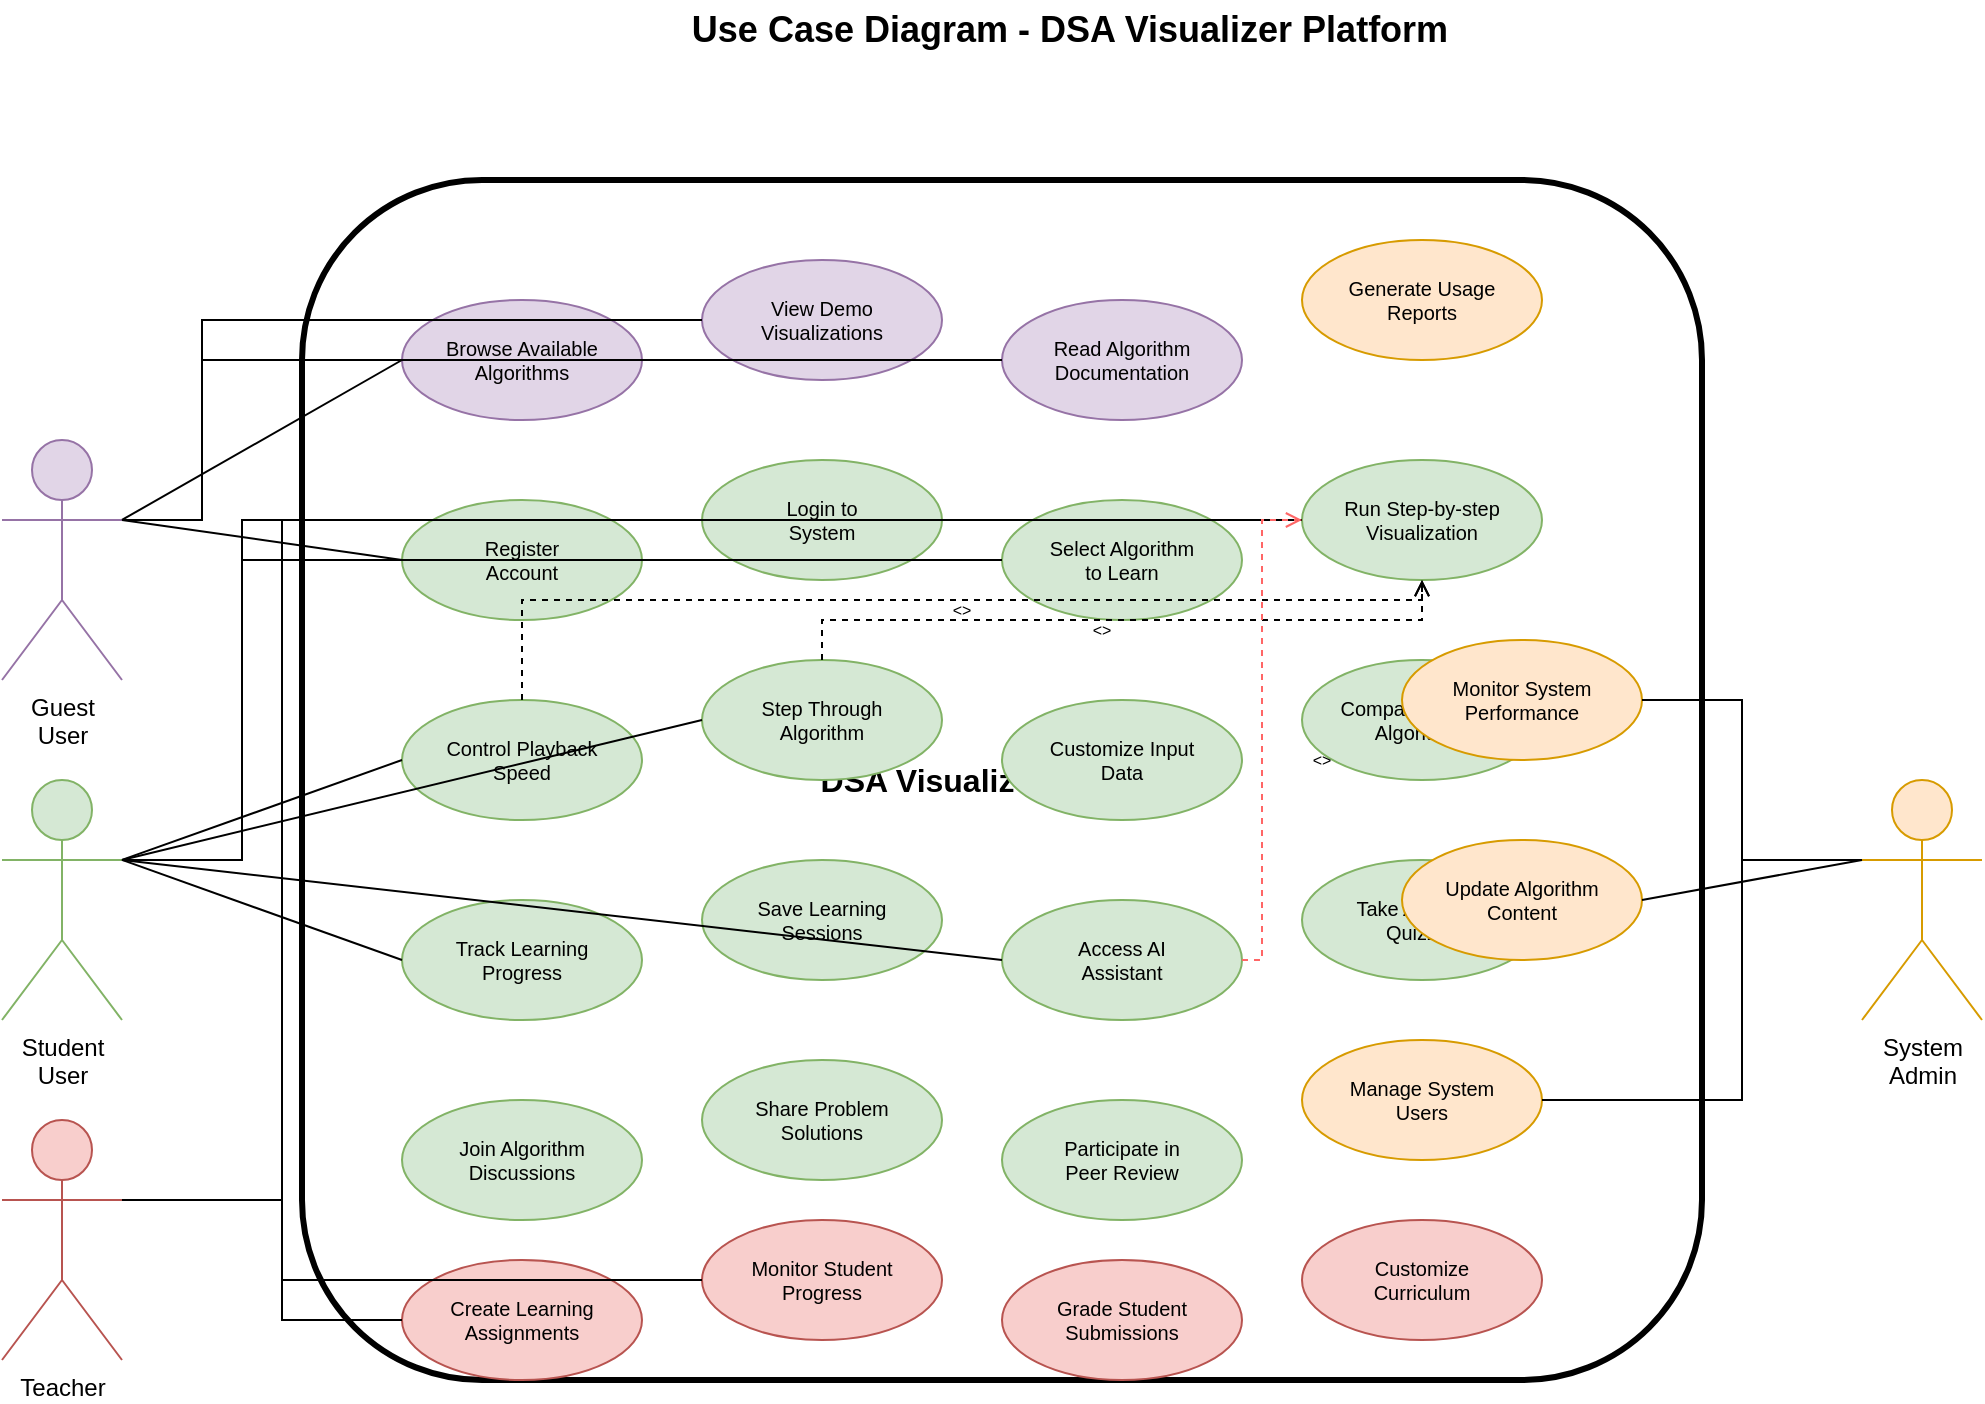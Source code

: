 <mxfile version="24.7.17">
  <diagram name="Use Case Diagram" id="usecase-diagram-clean">
    <mxGraphModel dx="1422" dy="754" grid="1" gridSize="10" guides="1" tooltips="1" connect="1" arrows="1" fold="1" page="1" pageScale="1" pageWidth="1169" pageHeight="827" math="0" shadow="0">
      <root>
        <mxCell id="0" />
        <mxCell id="1" parent="0" />
        
        <!-- Title -->
        <mxCell id="title" value="Use Case Diagram - DSA Visualizer Platform" style="text;html=1;align=center;verticalAlign=middle;whiteSpace=wrap;rounded=0;fontSize=18;fontStyle=1" vertex="1" parent="1">
          <mxGeometry x="284" y="30" width="600" height="30" as="geometry" />
        </mxCell>

        <!-- System Boundary -->
        <mxCell id="system-boundary" value="DSA Visualizer Platform" style="rounded=1;whiteSpace=wrap;html=1;fontSize=16;fontStyle=1;fillColor=none;strokeColor=#000000;strokeWidth=3;dashed=0" vertex="1" parent="1">
          <mxGeometry x="200" y="120" width="700" height="600" as="geometry" />
        </mxCell>

        <!-- Actors -->
        <mxCell id="guest-user" value="Guest&#xa;User" style="shape=umlActor;verticalLabelPosition=bottom;verticalAlign=top;html=1;outlineConnect=0;fontSize=12;fillColor=#e1d5e7;strokeColor=#9673a6" vertex="1" parent="1">
          <mxGeometry x="50" y="250" width="60" height="120" as="geometry" />
        </mxCell>

        <mxCell id="student-user" value="Student&#xa;User" style="shape=umlActor;verticalLabelPosition=bottom;verticalAlign=top;html=1;outlineConnect=0;fontSize=12;fillColor=#d5e8d4;strokeColor=#82b366" vertex="1" parent="1">
          <mxGeometry x="50" y="420" width="60" height="120" as="geometry" />
        </mxCell>

        <mxCell id="teacher" value="Teacher" style="shape=umlActor;verticalLabelPosition=bottom;verticalAlign=top;html=1;outlineConnect=0;fontSize=12;fillColor=#f8cecc;strokeColor=#b85450" vertex="1" parent="1">
          <mxGeometry x="50" y="590" width="60" height="120" as="geometry" />
        </mxCell>

        <mxCell id="admin" value="System&#xa;Admin" style="shape=umlActor;verticalLabelPosition=bottom;verticalAlign=top;html=1;outlineConnect=0;fontSize=12;fillColor=#ffe6cc;strokeColor=#d79b00" vertex="1" parent="1">
          <mxGeometry x="980" y="420" width="60" height="120" as="geometry" />
        </mxCell>

        <!-- Guest User Use Cases -->
        <mxCell id="browse-algorithms" value="Browse Available&#xa;Algorithms" style="ellipse;whiteSpace=wrap;html=1;fontSize=10;fillColor=#e1d5e7;strokeColor=#9673a6" vertex="1" parent="1">
          <mxGeometry x="250" y="180" width="120" height="60" as="geometry" />
        </mxCell>

        <mxCell id="view-demos" value="View Demo&#xa;Visualizations" style="ellipse;whiteSpace=wrap;html=1;fontSize=10;fillColor=#e1d5e7;strokeColor=#9673a6" vertex="1" parent="1">
          <mxGeometry x="400" y="160" width="120" height="60" as="geometry" />
        </mxCell>

        <mxCell id="read-docs" value="Read Algorithm&#xa;Documentation" style="ellipse;whiteSpace=wrap;html=1;fontSize=10;fillColor=#e1d5e7;strokeColor=#9673a6" vertex="1" parent="1">
          <mxGeometry x="550" y="180" width="120" height="60" as="geometry" />
        </mxCell>

        <!-- Core Learning Use Cases -->
        <mxCell id="register-account" value="Register&#xa;Account" style="ellipse;whiteSpace=wrap;html=1;fontSize=10;fillColor=#d5e8d4;strokeColor=#82b366" vertex="1" parent="1">
          <mxGeometry x="250" y="280" width="120" height="60" as="geometry" />
        </mxCell>

        <mxCell id="login-system" value="Login to&#xa;System" style="ellipse;whiteSpace=wrap;html=1;fontSize=10;fillColor=#d5e8d4;strokeColor=#82b366" vertex="1" parent="1">
          <mxGeometry x="400" y="260" width="120" height="60" as="geometry" />
        </mxCell>

        <mxCell id="select-algorithm" value="Select Algorithm&#xa;to Learn" style="ellipse;whiteSpace=wrap;html=1;fontSize=10;fillColor=#d5e8d4;strokeColor=#82b366" vertex="1" parent="1">
          <mxGeometry x="550" y="280" width="120" height="60" as="geometry" />
        </mxCell>

        <mxCell id="run-visualization" value="Run Step-by-step&#xa;Visualization" style="ellipse;whiteSpace=wrap;html=1;fontSize=10;fillColor=#d5e8d4;strokeColor=#82b366" vertex="1" parent="1">
          <mxGeometry x="700" y="260" width="120" height="60" as="geometry" />
        </mxCell>

        <!-- Interactive Features -->
        <mxCell id="control-playback" value="Control Playback&#xa;Speed" style="ellipse;whiteSpace=wrap;html=1;fontSize=10;fillColor=#d5e8d4;strokeColor=#82b366" vertex="1" parent="1">
          <mxGeometry x="250" y="380" width="120" height="60" as="geometry" />
        </mxCell>

        <mxCell id="step-through" value="Step Through&#xa;Algorithm" style="ellipse;whiteSpace=wrap;html=1;fontSize=10;fillColor=#d5e8d4;strokeColor=#82b366" vertex="1" parent="1">
          <mxGeometry x="400" y="360" width="120" height="60" as="geometry" />
        </mxCell>

        <mxCell id="customize-input" value="Customize Input&#xa;Data" style="ellipse;whiteSpace=wrap;html=1;fontSize=10;fillColor=#d5e8d4;strokeColor=#82b366" vertex="1" parent="1">
          <mxGeometry x="550" y="380" width="120" height="60" as="geometry" />
        </mxCell>

        <mxCell id="compare-algorithms" value="Compare Different&#xa;Algorithms" style="ellipse;whiteSpace=wrap;html=1;fontSize=10;fillColor=#d5e8d4;strokeColor=#82b366" vertex="1" parent="1">
          <mxGeometry x="700" y="360" width="120" height="60" as="geometry" />
        </mxCell>

        <!-- Learning Management -->
        <mxCell id="track-progress" value="Track Learning&#xa;Progress" style="ellipse;whiteSpace=wrap;html=1;fontSize=10;fillColor=#d5e8d4;strokeColor=#82b366" vertex="1" parent="1">
          <mxGeometry x="250" y="480" width="120" height="60" as="geometry" />
        </mxCell>

        <mxCell id="save-sessions" value="Save Learning&#xa;Sessions" style="ellipse;whiteSpace=wrap;html=1;fontSize=10;fillColor=#d5e8d4;strokeColor=#82b366" vertex="1" parent="1">
          <mxGeometry x="400" y="460" width="120" height="60" as="geometry" />
        </mxCell>

        <mxCell id="access-ai-help" value="Access AI&#xa;Assistant" style="ellipse;whiteSpace=wrap;html=1;fontSize=10;fillColor=#d5e8d4;strokeColor=#82b366" vertex="1" parent="1">
          <mxGeometry x="550" y="480" width="120" height="60" as="geometry" />
        </mxCell>

        <mxCell id="take-quizzes" value="Take Algorithm&#xa;Quizzes" style="ellipse;whiteSpace=wrap;html=1;fontSize=10;fillColor=#d5e8d4;strokeColor=#82b366" vertex="1" parent="1">
          <mxGeometry x="700" y="460" width="120" height="60" as="geometry" />
        </mxCell>

        <!-- Collaboration Features -->
        <mxCell id="join-discussions" value="Join Algorithm&#xa;Discussions" style="ellipse;whiteSpace=wrap;html=1;fontSize=10;fillColor=#d5e8d4;strokeColor=#82b366" vertex="1" parent="1">
          <mxGeometry x="250" y="580" width="120" height="60" as="geometry" />
        </mxCell>

        <mxCell id="share-solutions" value="Share Problem&#xa;Solutions" style="ellipse;whiteSpace=wrap;html=1;fontSize=10;fillColor=#d5e8d4;strokeColor=#82b366" vertex="1" parent="1">
          <mxGeometry x="400" y="560" width="120" height="60" as="geometry" />
        </mxCell>

        <mxCell id="peer-review" value="Participate in&#xa;Peer Review" style="ellipse;whiteSpace=wrap;html=1;fontSize=10;fillColor=#d5e8d4;strokeColor=#82b366" vertex="1" parent="1">
          <mxGeometry x="550" y="580" width="120" height="60" as="geometry" />
        </mxCell>

        <!-- Teacher Use Cases -->
        <mxCell id="create-assignments" value="Create Learning&#xa;Assignments" style="ellipse;whiteSpace=wrap;html=1;fontSize=10;fillColor=#f8cecc;strokeColor=#b85450" vertex="1" parent="1">
          <mxGeometry x="250" y="660" width="120" height="60" as="geometry" />
        </mxCell>

        <mxCell id="monitor-students" value="Monitor Student&#xa;Progress" style="ellipse;whiteSpace=wrap;html=1;fontSize=10;fillColor=#f8cecc;strokeColor=#b85450" vertex="1" parent="1">
          <mxGeometry x="400" y="640" width="120" height="60" as="geometry" />
        </mxCell>

        <mxCell id="grade-submissions" value="Grade Student&#xa;Submissions" style="ellipse;whiteSpace=wrap;html=1;fontSize=10;fillColor=#f8cecc;strokeColor=#b85450" vertex="1" parent="1">
          <mxGeometry x="550" y="660" width="120" height="60" as="geometry" />
        </mxCell>

        <mxCell id="customize-curriculum" value="Customize&#xa;Curriculum" style="ellipse;whiteSpace=wrap;html=1;fontSize=10;fillColor=#f8cecc;strokeColor=#b85450" vertex="1" parent="1">
          <mxGeometry x="700" y="640" width="120" height="60" as="geometry" />
        </mxCell>

        <!-- Admin Use Cases -->
        <mxCell id="manage-users" value="Manage System&#xa;Users" style="ellipse;whiteSpace=wrap;html=1;fontSize=10;fillColor=#ffe6cc;strokeColor=#d79b00" vertex="1" parent="1">
          <mxGeometry x="700" y="550" width="120" height="60" as="geometry" />
        </mxCell>

        <mxCell id="update-content" value="Update Algorithm&#xa;Content" style="ellipse;whiteSpace=wrap;html=1;fontSize=10;fillColor=#ffe6cc;strokeColor=#d79b00" vertex="1" parent="1">
          <mxGeometry x="750" y="450" width="120" height="60" as="geometry" />
        </mxCell>

        <mxCell id="monitor-system" value="Monitor System&#xa;Performance" style="ellipse;whiteSpace=wrap;html=1;fontSize=10;fillColor=#ffe6cc;strokeColor=#d79b00" vertex="1" parent="1">
          <mxGeometry x="750" y="350" width="120" height="60" as="geometry" />
        </mxCell>

        <mxCell id="generate-reports" value="Generate Usage&#xa;Reports" style="ellipse;whiteSpace=wrap;html=1;fontSize=10;fillColor=#ffe6cc;strokeColor=#d79b00" vertex="1" parent="1">
          <mxGeometry x="700" y="150" width="120" height="60" as="geometry" />
        </mxCell>

        <!-- Associations -->
        <!-- Guest User -->
        <mxCell id="assoc1" style="endArrow=none;html=1;rounded=0;exitX=1;exitY=0.333;exitDx=0;exitDy=0;exitPerimeter=0;entryX=0;entryY=0.5;entryDx=0;entryDy=0" edge="1" parent="1" source="guest-user" target="browse-algorithms">
          <mxGeometry width="50" height="50" relative="1" as="geometry">
            <mxPoint x="400" y="400" as="sourcePoint" />
            <mxPoint x="450" y="350" as="targetPoint" />
          </mxGeometry>
        </mxCell>

        <mxCell id="assoc2" style="endArrow=none;html=1;rounded=0;exitX=1;exitY=0.333;exitDx=0;exitDy=0;exitPerimeter=0;entryX=0;entryY=0.5;entryDx=0;entryDy=0" edge="1" parent="1" source="guest-user" target="view-demos">
          <mxGeometry width="50" height="50" relative="1" as="geometry">
            <mxPoint x="120" y="290" as="sourcePoint" />
            <mxPoint x="260" y="220" as="targetPoint" />
            <Array as="points">
              <mxPoint x="150" y="290" />
              <mxPoint x="150" y="190" />
            </Array>
          </mxGeometry>
        </mxCell>

        <mxCell id="assoc3" style="endArrow=none;html=1;rounded=0;exitX=1;exitY=0.333;exitDx=0;exitDy=0;exitPerimeter=0;entryX=0;entryY=0.5;entryDx=0;entryDy=0" edge="1" parent="1" source="guest-user" target="read-docs">
          <mxGeometry width="50" height="50" relative="1" as="geometry">
            <mxPoint x="120" y="290" as="sourcePoint" />
            <mxPoint x="410" y="200" as="targetPoint" />
            <Array as="points">
              <mxPoint x="150" y="290" />
              <mxPoint x="150" y="210" />
            </Array>
          </mxGeometry>
        </mxCell>

        <mxCell id="assoc4" style="endArrow=none;html=1;rounded=0;exitX=1;exitY=0.333;exitDx=0;exitDy=0;exitPerimeter=0;entryX=0;entryY=0.5;entryDx=0;entryDy=0" edge="1" parent="1" source="guest-user" target="register-account">
          <mxGeometry width="50" height="50" relative="1" as="geometry">
            <mxPoint x="120" y="290" as="sourcePoint" />
            <mxPoint x="260" y="220" as="targetPoint" />
          </mxGeometry>
        </mxCell>

        <!-- Student User Associations -->
        <mxCell id="assoc5" style="endArrow=none;html=1;rounded=0;exitX=1;exitY=0.333;exitDx=0;exitDy=0;exitPerimeter=0;entryX=0;entryY=0.5;entryDx=0;entryDy=0" edge="1" parent="1" source="student-user" target="login-system">
          <mxGeometry width="50" height="50" relative="1" as="geometry">
            <mxPoint x="120" y="460" as="sourcePoint" />
            <mxPoint x="400" y="290" as="targetPoint" />
            <Array as="points">
              <mxPoint x="170" y="460" />
              <mxPoint x="170" y="290" />
            </Array>
          </mxGeometry>
        </mxCell>

        <mxCell id="assoc6" style="endArrow=none;html=1;rounded=0;exitX=1;exitY=0.333;exitDx=0;exitDy=0;exitPerimeter=0;entryX=0;entryY=0.5;entryDx=0;entryDy=0" edge="1" parent="1" source="student-user" target="select-algorithm">
          <mxGeometry width="50" height="50" relative="1" as="geometry">
            <mxPoint x="120" y="460" as="sourcePoint" />
            <mxPoint x="550" y="310" as="targetPoint" />
            <Array as="points">
              <mxPoint x="170" y="460" />
              <mxPoint x="170" y="310" />
            </Array>
          </mxGeometry>
        </mxCell>

        <mxCell id="assoc7" style="endArrow=none;html=1;rounded=0;exitX=1;exitY=0.333;exitDx=0;exitDy=0;exitPerimeter=0;entryX=0;entryY=0.5;entryDx=0;entryDy=0" edge="1" parent="1" source="student-user" target="run-visualization">
          <mxGeometry width="50" height="50" relative="1" as="geometry">
            <mxPoint x="120" y="460" as="sourcePoint" />
            <mxPoint x="700" y="290" as="targetPoint" />
            <Array as="points">
              <mxPoint x="170" y="460" />
              <mxPoint x="170" y="290" />
            </Array>
          </mxGeometry>
        </mxCell>

        <!-- More student associations -->
        <mxCell id="assoc8" style="endArrow=none;html=1;rounded=0;exitX=1;exitY=0.333;exitDx=0;exitDy=0;exitPerimeter=0;entryX=0;entryY=0.5;entryDx=0;entryDy=0" edge="1" parent="1" source="student-user" target="control-playback">
          <mxGeometry width="50" height="50" relative="1" as="geometry">
            <mxPoint x="120" y="460" as="sourcePoint" />
            <mxPoint x="250" y="410" as="targetPoint" />
          </mxGeometry>
        </mxCell>

        <mxCell id="assoc9" style="endArrow=none;html=1;rounded=0;exitX=1;exitY=0.333;exitDx=0;exitDy=0;exitPerimeter=0;entryX=0;entryY=0.5;entryDx=0;entryDy=0" edge="1" parent="1" source="student-user" target="step-through">
          <mxGeometry width="50" height="50" relative="1" as="geometry">
            <mxPoint x="120" y="460" as="sourcePoint" />
            <mxPoint x="400" y="390" as="targetPoint" />
          </mxGeometry>
        </mxCell>

        <mxCell id="assoc10" style="endArrow=none;html=1;rounded=0;exitX=1;exitY=0.333;exitDx=0;exitDy=0;exitPerimeter=0;entryX=0;entryY=0.5;entryDx=0;entryDy=0" edge="1" parent="1" source="student-user" target="track-progress">
          <mxGeometry width="50" height="50" relative="1" as="geometry">
            <mxPoint x="120" y="460" as="sourcePoint" />
            <mxPoint x="250" y="510" as="targetPoint" />
          </mxGeometry>
        </mxCell>

        <mxCell id="assoc11" style="endArrow=none;html=1;rounded=0;exitX=1;exitY=0.333;exitDx=0;exitDy=0;exitPerimeter=0;entryX=0;entryY=0.5;entryDx=0;entryDy=0" edge="1" parent="1" source="student-user" target="access-ai-help">
          <mxGeometry width="50" height="50" relative="1" as="geometry">
            <mxPoint x="120" y="460" as="sourcePoint" />
            <mxPoint x="550" y="510" as="targetPoint" />
          </mxGeometry>
        </mxCell>

        <!-- Teacher Associations -->
        <mxCell id="assoc12" style="endArrow=none;html=1;rounded=0;exitX=1;exitY=0.333;exitDx=0;exitDy=0;exitPerimeter=0;entryX=0;entryY=0.5;entryDx=0;entryDy=0" edge="1" parent="1" source="teacher" target="login-system">
          <mxGeometry width="50" height="50" relative="1" as="geometry">
            <mxPoint x="120" y="630" as="sourcePoint" />
            <mxPoint x="400" y="290" as="targetPoint" />
            <Array as="points">
              <mxPoint x="190" y="630" />
              <mxPoint x="190" y="290" />
            </Array>
          </mxGeometry>
        </mxCell>

        <mxCell id="assoc13" style="endArrow=none;html=1;rounded=0;exitX=1;exitY=0.333;exitDx=0;exitDy=0;exitPerimeter=0;entryX=0;entryY=0.5;entryDx=0;entryDy=0" edge="1" parent="1" source="teacher" target="create-assignments">
          <mxGeometry width="50" height="50" relative="1" as="geometry">
            <mxPoint x="120" y="630" as="sourcePoint" />
            <mxPoint x="250" y="690" as="targetPoint" />
            <Array as="points">
              <mxPoint x="190" y="630" />
              <mxPoint x="190" y="690" />
            </Array>
          </mxGeometry>
        </mxCell>

        <mxCell id="assoc14" style="endArrow=none;html=1;rounded=0;exitX=1;exitY=0.333;exitDx=0;exitDy=0;exitPerimeter=0;entryX=0;entryY=0.5;entryDx=0;entryDy=0" edge="1" parent="1" source="teacher" target="monitor-students">
          <mxGeometry width="50" height="50" relative="1" as="geometry">
            <mxPoint x="120" y="630" as="sourcePoint" />
            <mxPoint x="400" y="670" as="targetPoint" />
            <Array as="points">
              <mxPoint x="190" y="630" />
              <mxPoint x="190" y="670" />
            </Array>
          </mxGeometry>
        </mxCell>

        <!-- Admin Associations -->
        <mxCell id="assoc15" style="endArrow=none;html=1;rounded=0;exitX=0;exitY=0.333;exitDx=0;exitDy=0;exitPerimeter=0;entryX=1;entryY=0.5;entryDx=0;entryDy=0" edge="1" parent="1" source="admin" target="manage-users">
          <mxGeometry width="50" height="50" relative="1" as="geometry">
            <mxPoint x="980" y="460" as="sourcePoint" />
            <mxPoint x="820" y="580" as="targetPoint" />
            <Array as="points">
              <mxPoint x="920" y="460" />
              <mxPoint x="920" y="580" />
            </Array>
          </mxGeometry>
        </mxCell>

        <mxCell id="assoc16" style="endArrow=none;html=1;rounded=0;exitX=0;exitY=0.333;exitDx=0;exitDy=0;exitPerimeter=0;entryX=1;entryY=0.5;entryDx=0;entryDy=0" edge="1" parent="1" source="admin" target="update-content">
          <mxGeometry width="50" height="50" relative="1" as="geometry">
            <mxPoint x="980" y="460" as="sourcePoint" />
            <mxPoint x="870" y="480" as="targetPoint" />
          </mxGeometry>
        </mxCell>

        <mxCell id="assoc17" style="endArrow=none;html=1;rounded=0;exitX=0;exitY=0.333;exitDx=0;exitDy=0;exitPerimeter=0;entryX=1;entryY=0.5;entryDx=0;entryDy=0" edge="1" parent="1" source="admin" target="monitor-system">
          <mxGeometry width="50" height="50" relative="1" as="geometry">
            <mxPoint x="980" y="460" as="sourcePoint" />
            <mxPoint x="870" y="380" as="targetPoint" />
            <Array as="points">
              <mxPoint x="920" y="460" />
              <mxPoint x="920" y="380" />
            </Array>
          </mxGeometry>
        </mxCell>

        <!-- Include Relationships -->
        <mxCell id="include1" style="endArrow=open;dashed=1;html=1;rounded=0;exitX=0.5;exitY=0;exitDx=0;exitDy=0;entryX=0.5;entryY=1;entryDx=0;entryDy=0;labelBackgroundColor=#ffffff" edge="1" parent="1" source="control-playback" target="run-visualization">
          <mxGeometry width="50" height="50" relative="1" as="geometry">
            <mxPoint x="400" y="400" as="sourcePoint" />
            <mxPoint x="450" y="350" as="targetPoint" />
            <Array as="points">
              <mxPoint x="310" y="330" />
              <mxPoint x="760" y="330" />
            </Array>
          </mxGeometry>
        </mxCell>

        <mxCell id="include1-label" value="&lt;&lt;include&gt;&gt;" style="text;html=1;align=center;verticalAlign=middle;whiteSpace=wrap;rounded=0;fontSize=8" vertex="1" parent="1">
          <mxGeometry x="500" y="325" width="60" height="20" as="geometry" />
        </mxCell>

        <mxCell id="include2" style="endArrow=open;dashed=1;html=1;rounded=0;exitX=0.5;exitY=0;exitDx=0;exitDy=0;entryX=0.5;entryY=1;entryDx=0;entryDy=0;labelBackgroundColor=#ffffff" edge="1" parent="1" source="step-through" target="run-visualization">
          <mxGeometry width="50" height="50" relative="1" as="geometry">
            <mxPoint x="320" y="390" as="sourcePoint" />
            <mxPoint x="770" y="330" as="targetPoint" />
            <Array as="points">
              <mxPoint x="460" y="340" />
              <mxPoint x="760" y="340" />
            </Array>
          </mxGeometry>
        </mxCell>

        <mxCell id="include2-label" value="&lt;&lt;include&gt;&gt;" style="text;html=1;align=center;verticalAlign=middle;whiteSpace=wrap;rounded=0;fontSize=8" vertex="1" parent="1">
          <mxGeometry x="570" y="335" width="60" height="20" as="geometry" />
        </mxCell>

        <!-- Extend Relationships -->
        <mxCell id="extend1" style="endArrow=open;dashed=1;html=1;rounded=0;exitX=1;exitY=0.5;exitDx=0;exitDy=0;entryX=0;entryY=0.5;entryDx=0;entryDy=0;strokeColor=#ff6666" edge="1" parent="1" source="access-ai-help" target="run-visualization">
          <mxGeometry width="50" height="50" relative="1" as="geometry">
            <mxPoint x="670" y="510" as="sourcePoint" />
            <mxPoint x="700" y="290" as="targetPoint" />
            <Array as="points">
              <mxPoint x="680" y="510" />
              <mxPoint x="680" y="290" />
            </Array>
          </mxGeometry>
        </mxCell>

        <mxCell id="extend1-label" value="&lt;&lt;extend&gt;&gt;" style="text;html=1;align=center;verticalAlign=middle;whiteSpace=wrap;rounded=0;fontSize=8" vertex="1" parent="1">
          <mxGeometry x="680" y="400" width="60" height="20" as="geometry" />
        </mxCell>

      </root>
    </mxGraphModel>
  </diagram>
</mxfile>
